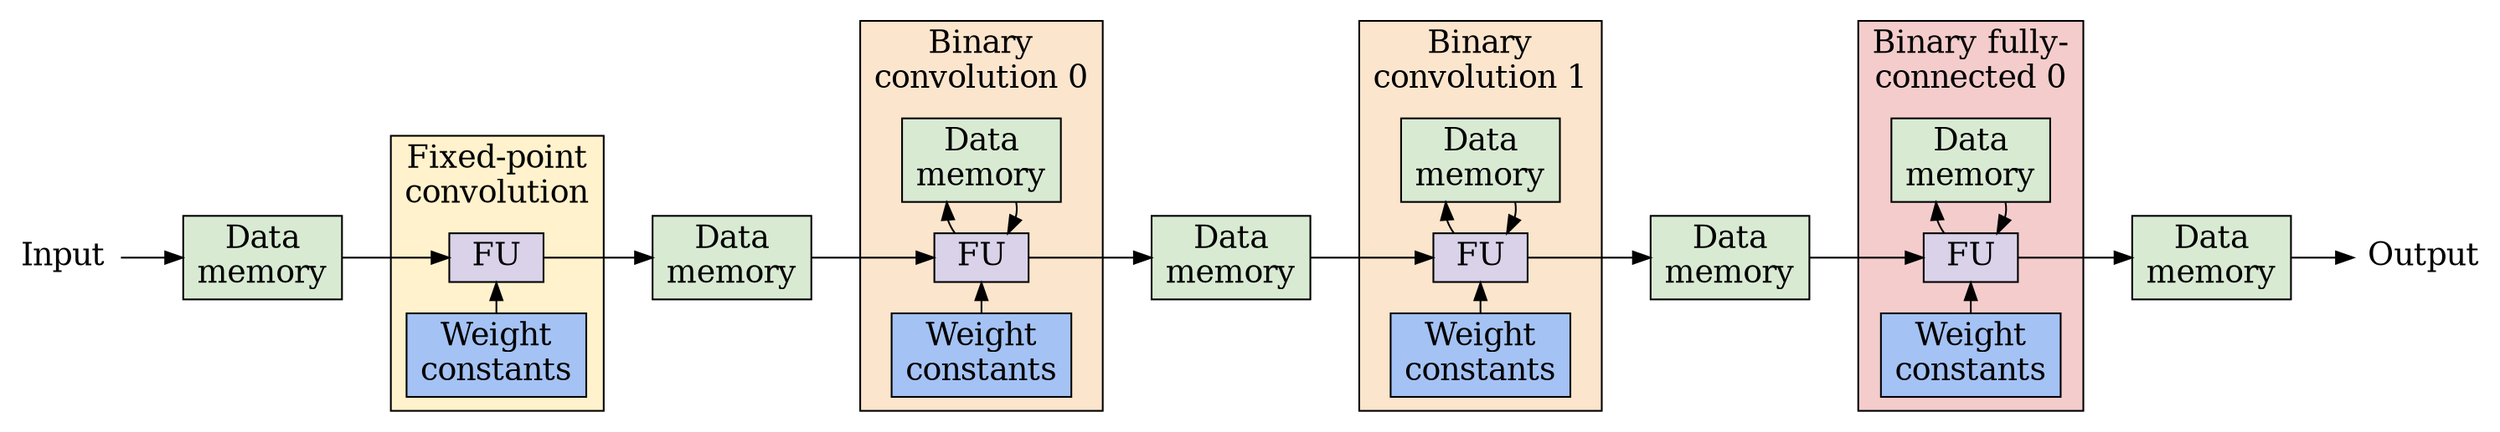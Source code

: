 digraph bnn
{
  graph [rankdir = LR, fontsize = 18, newrank = true];
  node [shape = box, style = filled, height = 0, fontsize = 18];
  edge [fontsize = 18];

  input [shape = none, label = "Input", style = ""];
  dmem_0 [label = "Data\nmemory", fillcolor = "#d9ead3"];
  subgraph cluster_0
  {
    rank = same;
    label = "Fixed-point\nconvolution";
    fillcolor = "#fff2cc";
    style = filled;
    fu_0 [label = "FU", fillcolor = "#d9d2e9"];
    wtmem_0 [label = "Weight\nconstants", fillcolor = "#a4c2f4"];
    wtmem_0 -> fu_0;
  }
  dmem_1 [label = "Data\nmemory", fillcolor = "#d9ead3"];
  subgraph cluster_1
  {
    rank = same;
    label = "Binary\nconvolution 0";
    fillcolor = "#fce5cd";
    style = filled;
    dmem_5 [label = "Data\nmemory", fillcolor = "#d9ead3"];
    fu_1 [label = "FU", fillcolor = "#d9d2e9"];
    wtmem_1 [label = "Weight\nconstants", fillcolor = "#a4c2f4"];
    wtmem_1 -> fu_1;
    dmem_5 -> fu_1;
    fu_1 -> dmem_5;
  }
  dmem_2 [label = "Data\nmemory", fillcolor = "#d9ead3"];
  subgraph cluster_2
  {
    rank = same;
    label = "Binary\nconvolution 1";
    fillcolor = "#fce5cd";
    style = filled;
    dmem_6 [label = "Data\nmemory", fillcolor = "#d9ead3"];
    fu_2 [label = "FU", fillcolor = "#d9d2e9"];
    wtmem_2 [label = "Weight\nconstants", fillcolor = "#a4c2f4"];
    wtmem_2 -> fu_2;
    dmem_6 -> fu_2;
    fu_2 -> dmem_6;
  }
  dmem_3 [label = "Data\nmemory", fillcolor = "#d9ead3"];
  subgraph cluster_3
  {
    rank = same;
    label = "Binary fully-\nconnected 0";
    fillcolor = "#f4cccc";
    style = filled;
    dmem_7 [label = "Data\nmemory", fillcolor = "#d9ead3"];
    fu_3 [label = "FU", fillcolor = "#d9d2e9"];
    wtmem_3 [label = "Weight\nconstants", fillcolor = "#a4c2f4"];
    wtmem_3 -> fu_3;
    dmem_7 -> fu_3;
    fu_3 -> dmem_7;
  }
  dmem_4 [label = "Data\nmemory", fillcolor = "#d9ead3"];
  output [shape = none, label = "Output", style = ""];

  input -> dmem_0;
  dmem_0 -> fu_0;
  fu_0 -> dmem_1;
  dmem_1 -> fu_1;
  fu_1 -> dmem_2;
  dmem_2 -> fu_2;
  fu_2 -> dmem_3;
  dmem_3 -> fu_3;
  fu_3 -> dmem_4;
  dmem_4 -> output;
}
